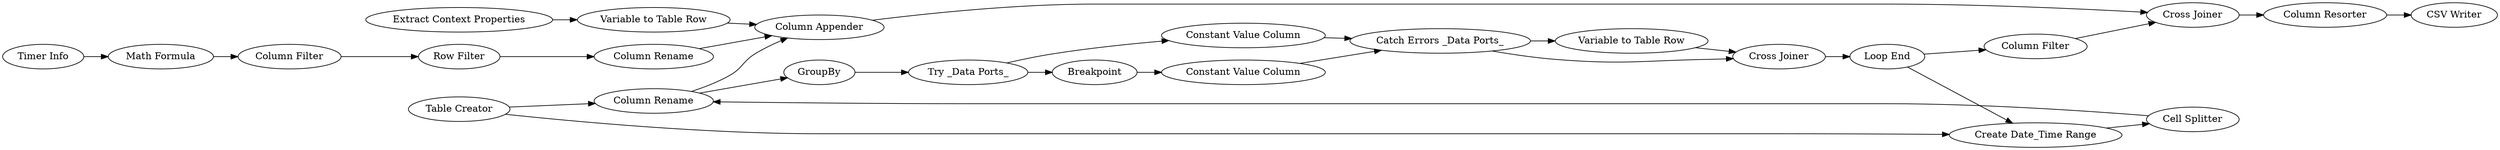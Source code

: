 digraph {
	69 [label="Table Creator"]
	71 [label="Try _Data Ports_"]
	72 [label=Breakpoint]
	73 [label="Constant Value Column"]
	74 [label="Constant Value Column"]
	75 [label="Catch Errors _Data Ports_"]
	76 [label="Loop End"]
	77 [label=GroupBy]
	78 [label="Variable to Table Row"]
	79 [label="Cross Joiner"]
	90 [label="Group Loop Start"]
	91 [label="Cross Joiner"]
	92 [label="Column Filter"]
	9 [label="Variable to Table Row"]
	15 [label="Extract Context Properties"]
	80 [label="Create Date_Time Range"]
	82 [label="Timer Info"]
	83 [label="Math Formula"]
	84 [label="Column Filter"]
	85 [label="Row Filter"]
	87 [label="Cell Splitter"]
	88 [label="Column Appender"]
	89 [label="Column Rename"]
	90 [label="Column Rename"]
	94 [label="Column Resorter"]
	95 [label="CSV Writer"]
	9 -> 88
	15 -> 9
	80 -> 87
	82 -> 83
	83 -> 84
	84 -> 85
	85 -> 89
	87 -> 90
	89 -> 88
	90 -> 88
	69 -> 90
	69 -> 80
	71 -> 72
	71 -> 74
	72 -> 73
	73 -> 75
	74 -> 75
	75 -> 78
	75 -> 79
	76 -> 92
	76 -> 80
	77 -> 71
	78 -> 79
	79 -> 76
	90 -> 77
	91 -> 94
	92 -> 91
	88 -> 91
	94 -> 95
	rankdir=LR
}
